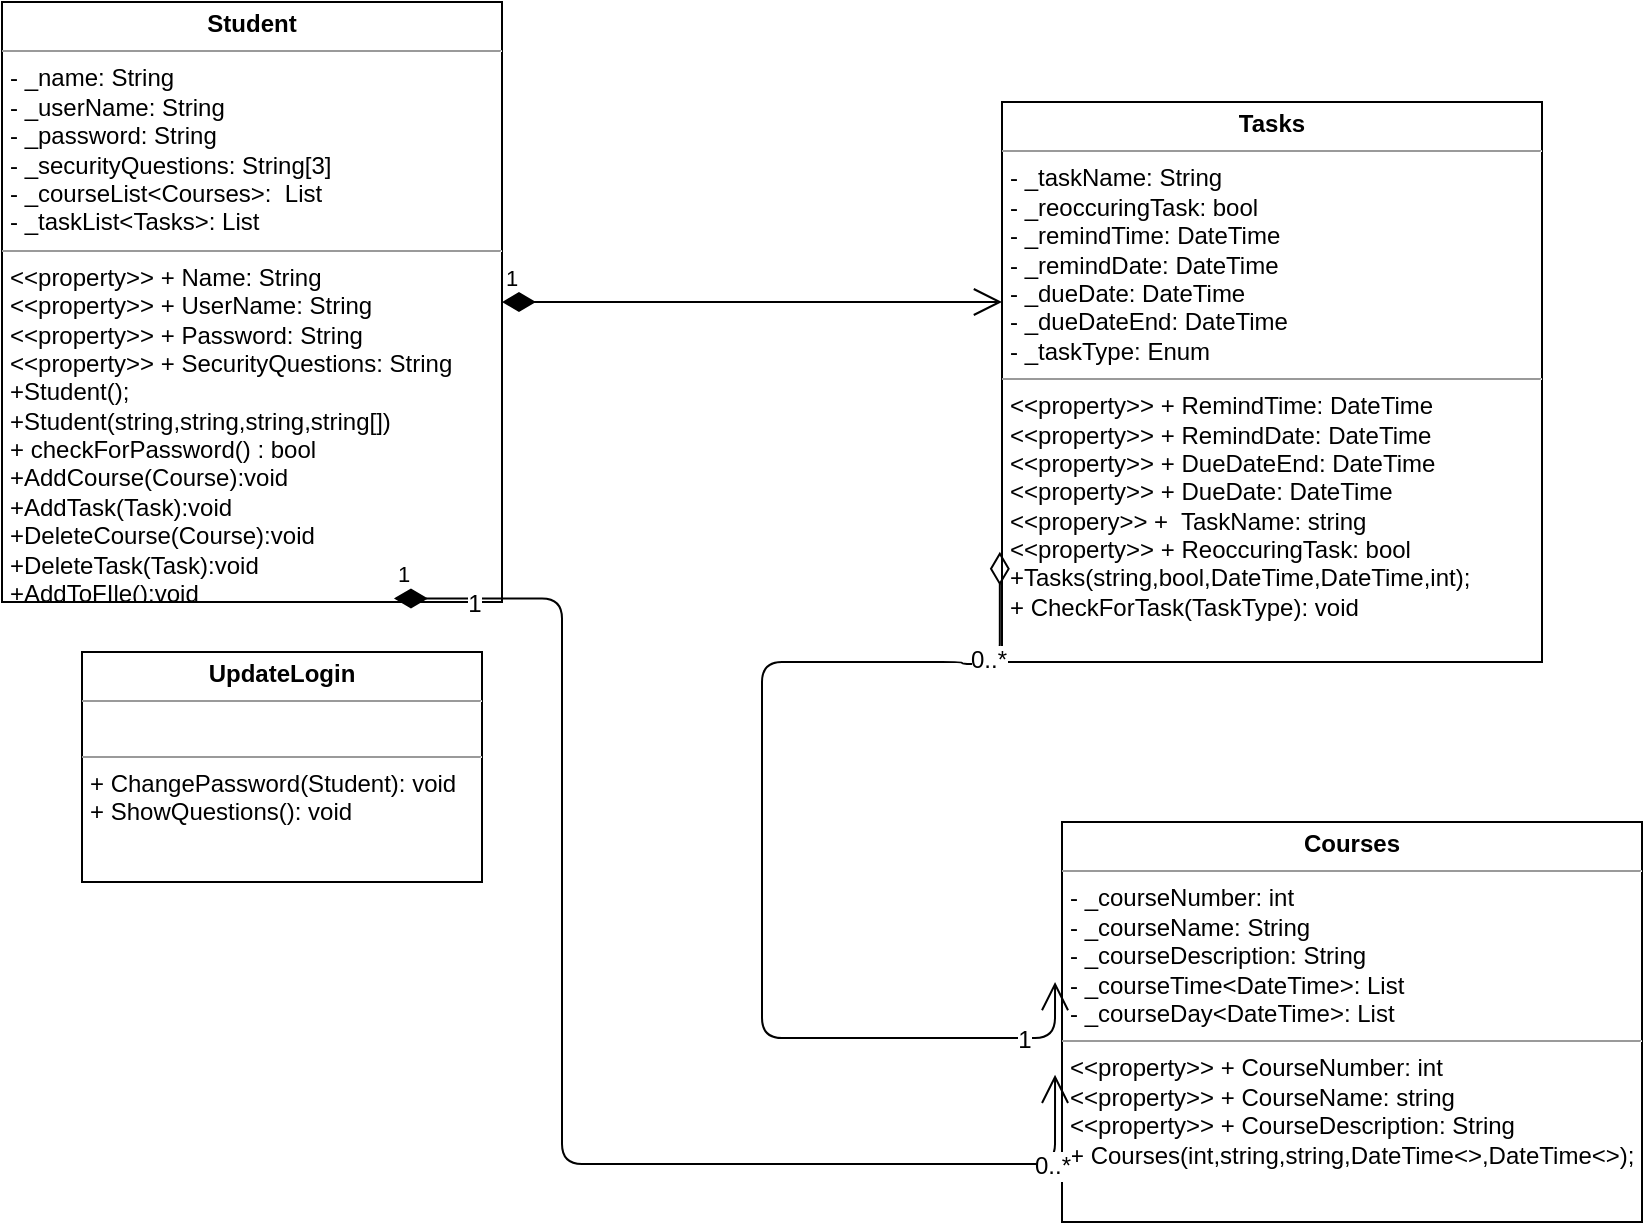 <mxfile version="10.6.1" type="github"><diagram id="5G_jBYrPP5Ql4B7bADjE" name="Page-1"><mxGraphModel dx="1180" dy="575" grid="1" gridSize="10" guides="1" tooltips="1" connect="1" arrows="1" fold="1" page="1" pageScale="1" pageWidth="850" pageHeight="1100" math="0" shadow="0"><root><mxCell id="0"/><mxCell id="1" parent="0"/><mxCell id="-QvUZfw61J0rSE-EhLm_-1" value="&lt;p style=&quot;margin: 0px ; margin-top: 4px ; text-align: center&quot;&gt;&lt;b&gt;Student&lt;/b&gt;&lt;/p&gt;&lt;hr size=&quot;1&quot;&gt;&lt;p style=&quot;margin: 0px ; margin-left: 4px&quot;&gt;- _name: String&lt;/p&gt;&lt;p style=&quot;margin: 0px ; margin-left: 4px&quot;&gt;- _userName: String&lt;/p&gt;&lt;p style=&quot;margin: 0px ; margin-left: 4px&quot;&gt;- _password: String&lt;/p&gt;&lt;p style=&quot;margin: 0px ; margin-left: 4px&quot;&gt;- _securityQuestions: String[3]&lt;/p&gt;&lt;p style=&quot;margin: 0px ; margin-left: 4px&quot;&gt;- _courseList&amp;lt;Courses&amp;gt;: &amp;nbsp;List&lt;/p&gt;&lt;p style=&quot;margin: 0px ; margin-left: 4px&quot;&gt;- _taskList&amp;lt;Tasks&amp;gt;: List&lt;/p&gt;&lt;hr size=&quot;1&quot;&gt;&lt;p style=&quot;margin: 0px ; margin-left: 4px&quot;&gt;&lt;span&gt;&amp;lt;&amp;lt;property&amp;gt;&amp;gt; + Name: String&lt;/span&gt;&lt;/p&gt;&lt;p style=&quot;margin: 0px ; margin-left: 4px&quot;&gt;&amp;lt;&amp;lt;property&amp;gt;&amp;gt; + UserName: String&lt;br&gt;&lt;/p&gt;&lt;p style=&quot;margin: 0px ; margin-left: 4px&quot;&gt;&amp;lt;&amp;lt;property&amp;gt;&amp;gt; + Password: String&lt;/p&gt;&lt;p style=&quot;margin: 0px ; margin-left: 4px&quot;&gt;&amp;lt;&amp;lt;property&amp;gt;&amp;gt; + SecurityQuestions: String&lt;/p&gt;&lt;p style=&quot;margin: 0px ; margin-left: 4px&quot;&gt;+Student();&lt;/p&gt;&lt;p style=&quot;margin: 0px ; margin-left: 4px&quot;&gt;+Student(string,string,string,string[])&lt;/p&gt;&lt;p style=&quot;margin: 0px ; margin-left: 4px&quot;&gt;&lt;span&gt;+ checkForPassword() : bool&lt;/span&gt;&lt;/p&gt;&lt;p style=&quot;margin: 0px ; margin-left: 4px&quot;&gt;+AddCourse(Course):void&lt;/p&gt;&lt;p style=&quot;margin: 0px ; margin-left: 4px&quot;&gt;+AddTask(Task):void&lt;/p&gt;&lt;p style=&quot;margin: 0px ; margin-left: 4px&quot;&gt;+DeleteCourse(Course):void&lt;/p&gt;&lt;p style=&quot;margin: 0px ; margin-left: 4px&quot;&gt;+DeleteTask(Task):void&lt;/p&gt;&lt;p style=&quot;margin: 0px ; margin-left: 4px&quot;&gt;+AddToFIle():void&lt;/p&gt;" style="verticalAlign=top;align=left;overflow=fill;fontSize=12;fontFamily=Helvetica;html=1;" vertex="1" parent="1"><mxGeometry x="40" y="40" width="250" height="300" as="geometry"/></mxCell><mxCell id="-QvUZfw61J0rSE-EhLm_-2" value="&lt;p style=&quot;margin: 0px ; margin-top: 4px ; text-align: center&quot;&gt;&lt;b&gt;Courses&lt;/b&gt;&lt;/p&gt;&lt;hr size=&quot;1&quot;&gt;&lt;p style=&quot;margin: 0px ; margin-left: 4px&quot;&gt;- _courseNumber: int&lt;/p&gt;&lt;p style=&quot;margin: 0px ; margin-left: 4px&quot;&gt;- _courseName: String&lt;/p&gt;&lt;p style=&quot;margin: 0px ; margin-left: 4px&quot;&gt;- _courseDescription: String&lt;/p&gt;&lt;p style=&quot;margin: 0px ; margin-left: 4px&quot;&gt;- _courseTime&amp;lt;DateTime&amp;gt;: List&amp;nbsp;&lt;/p&gt;&lt;p style=&quot;margin: 0px ; margin-left: 4px&quot;&gt;- _courseDay&amp;lt;DateTime&amp;gt;: List&lt;/p&gt;&lt;hr size=&quot;1&quot;&gt;&lt;p style=&quot;margin: 0px ; margin-left: 4px&quot;&gt;&lt;span&gt;&amp;lt;&amp;lt;property&amp;gt;&amp;gt; + CourseNumber: int&lt;/span&gt;&lt;br&gt;&lt;/p&gt;&lt;p style=&quot;margin: 0px ; margin-left: 4px&quot;&gt;&amp;lt;&amp;lt;property&amp;gt;&amp;gt; + CourseName: string&lt;br&gt;&lt;/p&gt;&lt;p style=&quot;margin: 0px ; margin-left: 4px&quot;&gt;&amp;lt;&amp;lt;property&amp;gt;&amp;gt; + C&lt;span&gt;ourseDescription: String&lt;/span&gt;&lt;/p&gt;&lt;p style=&quot;margin: 0px ; margin-left: 4px&quot;&gt;&lt;span&gt;+ Courses(int,string,string,DateTime&amp;lt;&amp;gt;,DateTime&amp;lt;&amp;gt;);&lt;/span&gt;&lt;/p&gt;&lt;p style=&quot;margin: 0px ; margin-left: 4px&quot;&gt;&lt;br&gt;&lt;/p&gt;&lt;div&gt;&lt;br&gt;&lt;/div&gt;" style="verticalAlign=top;align=left;overflow=fill;fontSize=12;fontFamily=Helvetica;html=1;" vertex="1" parent="1"><mxGeometry x="570" y="450" width="290" height="200" as="geometry"/></mxCell><mxCell id="-QvUZfw61J0rSE-EhLm_-3" value="&lt;p style=&quot;margin: 0px ; margin-top: 4px ; text-align: center&quot;&gt;&lt;b&gt;Tasks&lt;/b&gt;&lt;/p&gt;&lt;hr size=&quot;1&quot;&gt;&lt;p style=&quot;margin: 0px ; margin-left: 4px&quot;&gt;- _taskName: String&lt;/p&gt;&lt;p style=&quot;margin: 0px ; margin-left: 4px&quot;&gt;- _reoccuringTask: bool&lt;/p&gt;&lt;p style=&quot;margin: 0px ; margin-left: 4px&quot;&gt;- _remindTime: DateTime&lt;/p&gt;&lt;p style=&quot;margin: 0px ; margin-left: 4px&quot;&gt;- _remindDate: DateTime&lt;/p&gt;&lt;p style=&quot;margin: 0px ; margin-left: 4px&quot;&gt;- _dueDate: DateTime&lt;/p&gt;&lt;p style=&quot;margin: 0px ; margin-left: 4px&quot;&gt;- _dueDateEnd: DateTime&lt;/p&gt;&lt;p style=&quot;margin: 0px ; margin-left: 4px&quot;&gt;- _taskType: Enum&lt;/p&gt;&lt;hr size=&quot;1&quot;&gt;&lt;p style=&quot;margin: 0px ; margin-left: 4px&quot;&gt;&lt;span&gt;&amp;lt;&amp;lt;property&amp;gt;&amp;gt; + RemindTime: DateTime&lt;/span&gt;&lt;br&gt;&lt;/p&gt;&lt;p style=&quot;margin: 0px ; margin-left: 4px&quot;&gt;&amp;lt;&amp;lt;property&amp;gt;&amp;gt; + RemindDate: DateTime&lt;/p&gt;&lt;p style=&quot;margin: 0px ; margin-left: 4px&quot;&gt;&lt;span&gt;&amp;lt;&amp;lt;property&amp;gt;&amp;gt; + DueDateEnd: DateTime&lt;/span&gt;&lt;/p&gt;&lt;p style=&quot;margin: 0px ; margin-left: 4px&quot;&gt;&lt;span&gt;&amp;lt;&amp;lt;property&amp;gt;&amp;gt; + DueDate: DateTime&lt;/span&gt;&lt;/p&gt;&lt;p style=&quot;margin: 0px ; margin-left: 4px&quot;&gt;&lt;span&gt;&amp;lt;&amp;lt;propery&amp;gt;&amp;gt; +&amp;nbsp; TaskName: string&lt;/span&gt;&lt;/p&gt;&lt;p style=&quot;margin: 0px ; margin-left: 4px&quot;&gt;&amp;lt;&amp;lt;property&amp;gt;&amp;gt; + ReoccuringTask: bool&lt;/p&gt;&lt;p style=&quot;margin: 0px ; margin-left: 4px&quot;&gt;&lt;span&gt;+Tasks(string,bool,DateTime,DateTime,int);&lt;/span&gt;&lt;br&gt;&lt;/p&gt;&lt;p style=&quot;margin: 0px ; margin-left: 4px&quot;&gt;&lt;span&gt;+ CheckForTask(TaskType):&amp;nbsp;&lt;/span&gt;&lt;span&gt;void&amp;nbsp;&lt;/span&gt;&lt;br&gt;&lt;/p&gt;&lt;div&gt;&lt;br&gt;&lt;/div&gt;&lt;div&gt;&lt;br&gt;&lt;/div&gt;&lt;p&gt;&lt;br&gt;&lt;/p&gt;" style="verticalAlign=top;align=left;overflow=fill;fontSize=12;fontFamily=Helvetica;html=1;" vertex="1" parent="1"><mxGeometry x="540" y="90" width="270" height="280" as="geometry"/></mxCell><mxCell id="-QvUZfw61J0rSE-EhLm_-4" value="&lt;p style=&quot;margin: 0px ; margin-top: 4px ; text-align: center&quot;&gt;&lt;b&gt;UpdateLogin&lt;/b&gt;&lt;/p&gt;&lt;hr size=&quot;1&quot;&gt;&lt;p style=&quot;margin: 0px ; margin-left: 4px&quot;&gt;&lt;br&gt;&lt;/p&gt;&lt;hr size=&quot;1&quot;&gt;&lt;p style=&quot;margin: 0px ; margin-left: 4px&quot;&gt;+ ChangePassword(Student): void&lt;/p&gt;&lt;p style=&quot;margin: 0px ; margin-left: 4px&quot;&gt;+ ShowQuestions(): void&amp;nbsp;&lt;/p&gt;&lt;p style=&quot;margin: 0px ; margin-left: 4px&quot;&gt;&lt;br&gt;&lt;/p&gt;" style="verticalAlign=top;align=left;overflow=fill;fontSize=12;fontFamily=Helvetica;html=1;" vertex="1" parent="1"><mxGeometry x="80" y="365" width="200" height="115" as="geometry"/></mxCell><mxCell id="-QvUZfw61J0rSE-EhLm_-5" value="1" style="endArrow=open;html=1;endSize=12;startArrow=diamondThin;startSize=14;startFill=1;edgeStyle=orthogonalEdgeStyle;align=left;verticalAlign=bottom;" edge="1" parent="1" source="-QvUZfw61J0rSE-EhLm_-1"><mxGeometry x="-1" y="3" relative="1" as="geometry"><mxPoint x="290" y="155" as="sourcePoint"/><mxPoint x="540" y="190" as="targetPoint"/><Array as="points"><mxPoint x="380" y="190"/><mxPoint x="380" y="190"/></Array></mxGeometry></mxCell><mxCell id="-QvUZfw61J0rSE-EhLm_-6" value="" style="endArrow=open;html=1;endSize=12;startArrow=diamondThin;startSize=14;startFill=0;edgeStyle=orthogonalEdgeStyle;align=left;verticalAlign=bottom;exitX=-0.004;exitY=0.803;exitDx=0;exitDy=0;exitPerimeter=0;entryX=-0.012;entryY=0.4;entryDx=0;entryDy=0;entryPerimeter=0;" edge="1" parent="1" source="-QvUZfw61J0rSE-EhLm_-3" target="-QvUZfw61J0rSE-EhLm_-2"><mxGeometry x="-1" y="3" relative="1" as="geometry"><mxPoint x="450" y="500" as="sourcePoint"/><mxPoint x="530" y="600" as="targetPoint"/><Array as="points"><mxPoint x="520" y="371"/><mxPoint x="520" y="370"/><mxPoint x="420" y="370"/><mxPoint x="420" y="558"/></Array></mxGeometry></mxCell><mxCell id="-QvUZfw61J0rSE-EhLm_-7" value="0..*" style="text;html=1;resizable=0;points=[];align=center;verticalAlign=middle;labelBackgroundColor=#ffffff;" vertex="1" connectable="0" parent="-QvUZfw61J0rSE-EhLm_-6"><mxGeometry x="-0.805" y="-1" relative="1" as="geometry"><mxPoint x="-5" y="1" as="offset"/></mxGeometry></mxCell><mxCell id="-QvUZfw61J0rSE-EhLm_-8" value="1" style="text;html=1;resizable=0;points=[];align=center;verticalAlign=middle;labelBackgroundColor=#ffffff;" vertex="1" connectable="0" parent="-QvUZfw61J0rSE-EhLm_-6"><mxGeometry x="0.836" y="-1" relative="1" as="geometry"><mxPoint as="offset"/></mxGeometry></mxCell><mxCell id="-QvUZfw61J0rSE-EhLm_-9" value="1" style="endArrow=open;html=1;endSize=12;startArrow=diamondThin;startSize=14;startFill=1;edgeStyle=orthogonalEdgeStyle;align=left;verticalAlign=bottom;entryX=-0.012;entryY=0.632;entryDx=0;entryDy=0;entryPerimeter=0;exitX=0.784;exitY=0.994;exitDx=0;exitDy=0;exitPerimeter=0;" edge="1" parent="1" source="-QvUZfw61J0rSE-EhLm_-1" target="-QvUZfw61J0rSE-EhLm_-2"><mxGeometry x="-1" y="3" relative="1" as="geometry"><mxPoint x="310" y="530" as="sourcePoint"/><mxPoint x="470" y="530" as="targetPoint"/><Array as="points"><mxPoint x="236" y="338"/><mxPoint x="320" y="338"/><mxPoint x="320" y="621"/></Array></mxGeometry></mxCell><mxCell id="-QvUZfw61J0rSE-EhLm_-10" value="1" style="text;html=1;resizable=0;points=[];align=center;verticalAlign=middle;labelBackgroundColor=#ffffff;" vertex="1" connectable="0" parent="-QvUZfw61J0rSE-EhLm_-9"><mxGeometry x="-0.878" y="-3" relative="1" as="geometry"><mxPoint as="offset"/></mxGeometry></mxCell><mxCell id="-QvUZfw61J0rSE-EhLm_-11" value="0..*" style="text;html=1;resizable=0;points=[];align=center;verticalAlign=middle;labelBackgroundColor=#ffffff;" vertex="1" connectable="0" parent="-QvUZfw61J0rSE-EhLm_-9"><mxGeometry x="0.859" y="-1" relative="1" as="geometry"><mxPoint as="offset"/></mxGeometry></mxCell></root></mxGraphModel></diagram></mxfile>
